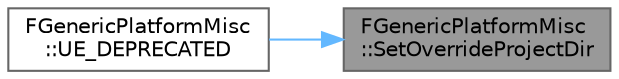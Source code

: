 digraph "FGenericPlatformMisc::SetOverrideProjectDir"
{
 // INTERACTIVE_SVG=YES
 // LATEX_PDF_SIZE
  bgcolor="transparent";
  edge [fontname=Helvetica,fontsize=10,labelfontname=Helvetica,labelfontsize=10];
  node [fontname=Helvetica,fontsize=10,shape=box,height=0.2,width=0.4];
  rankdir="RL";
  Node1 [id="Node000001",label="FGenericPlatformMisc\l::SetOverrideProjectDir",height=0.2,width=0.4,color="gray40", fillcolor="grey60", style="filled", fontcolor="black",tooltip="Allows a game/program/etc to control the game directory in a special place (for instance,..."];
  Node1 -> Node2 [id="edge1_Node000001_Node000002",dir="back",color="steelblue1",style="solid",tooltip=" "];
  Node2 [id="Node000002",label="FGenericPlatformMisc\l::UE_DEPRECATED",height=0.2,width=0.4,color="grey40", fillcolor="white", style="filled",URL="$d1/de8/structFGenericPlatformMisc.html#ab35d1394fcdb2002e7a189f409c358f2",tooltip=" "];
}
